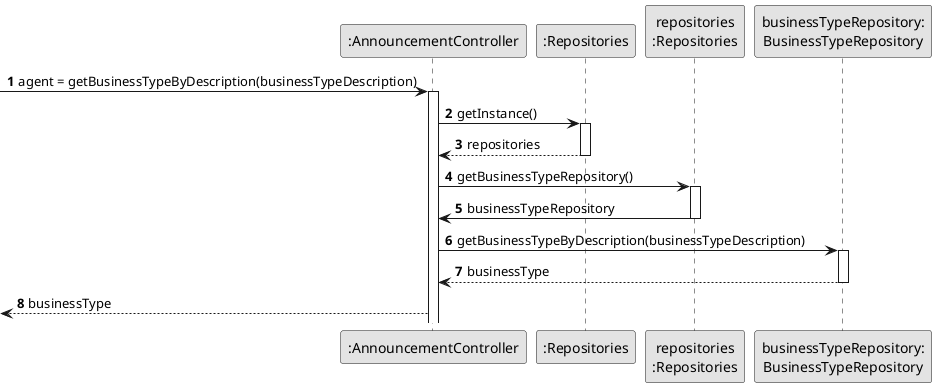 @startuml
skinparam monochrome true
skinparam packageStyle rectangle
skinparam shadowing false

autonumber 3

'hide footbox
participant ":AnnouncementController" as CTRL
participant ":Repositories" as RepositorySingleton
participant "repositories\n:Repositories" as PLAT
participant "businessTypeRepository:\nBusinessTypeRepository" as BT

autonumber
     -> CTRL: agent = getBusinessTypeByDescription(businessTypeDescription)

    activate CTRL


                         CTRL -> RepositorySingleton : getInstance()
                          activate RepositorySingleton

                              RepositorySingleton --> CTRL: repositories
                              deactivate RepositorySingleton

                                 CTRL -> PLAT : getBusinessTypeRepository()
                                   activate PLAT

                                     PLAT -> CTRL : businessTypeRepository
                                      deactivate PLAT

                                        CTRL -> BT: getBusinessTypeByDescription(businessTypeDescription)
                                          activate BT

                                            BT --> CTRL : businessType
                                              deactivate BT

            <-- CTRL  : businessType






@enduml